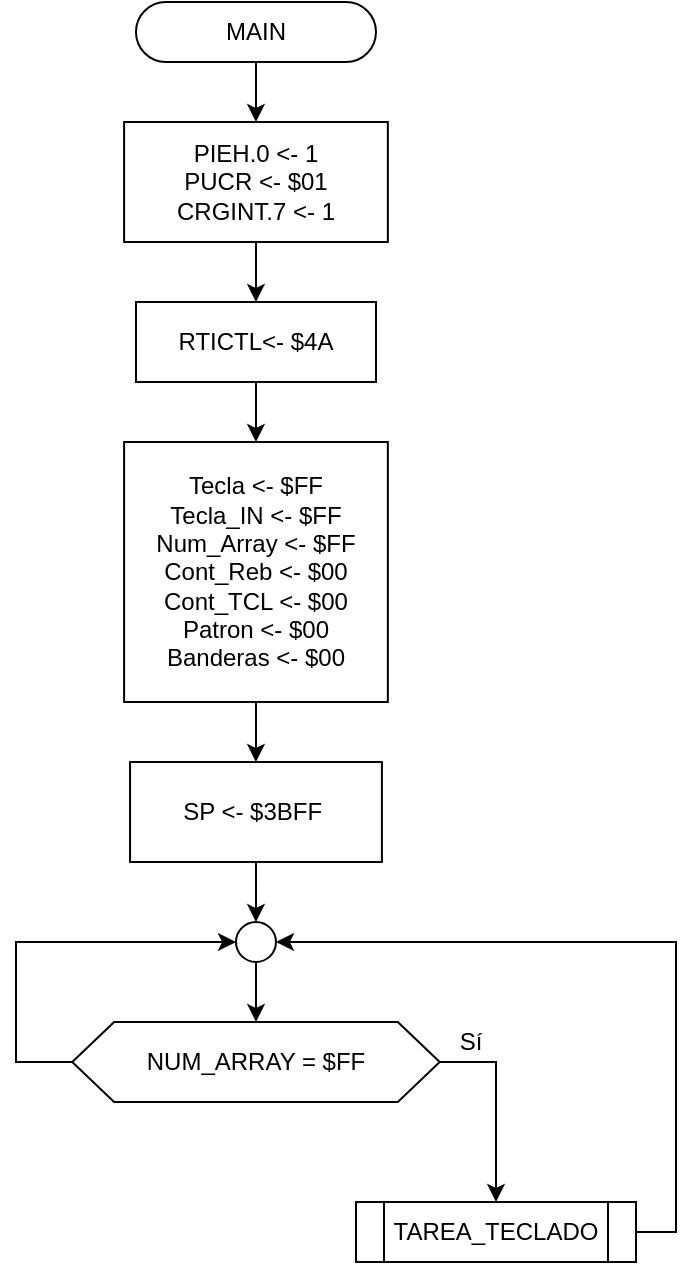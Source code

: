 <mxfile version="13.2.3"><diagram id="qp29LGe-_nLhnMj3iUD7" name="Page-1"><mxGraphModel dx="850" dy="955" grid="1" gridSize="10" guides="1" tooltips="1" connect="1" arrows="1" fold="1" page="1" pageScale="1" pageWidth="827" pageHeight="1169" math="0" shadow="0"><root><mxCell id="0"/><mxCell id="1" parent="0"/><mxCell id="hSEX5lZA5mG8osrFay_L-1" style="edgeStyle=orthogonalEdgeStyle;rounded=0;orthogonalLoop=1;jettySize=auto;html=1;exitX=0.5;exitY=1;exitDx=0;exitDy=0;entryX=0.5;entryY=0;entryDx=0;entryDy=0;" edge="1" parent="1" source="hSEX5lZA5mG8osrFay_L-2" target="hSEX5lZA5mG8osrFay_L-3"><mxGeometry relative="1" as="geometry"/></mxCell><mxCell id="hSEX5lZA5mG8osrFay_L-2" value="MAIN" style="rounded=1;whiteSpace=wrap;html=1;fontSize=12;glass=0;strokeWidth=1;shadow=0;arcSize=50;" vertex="1" parent="1"><mxGeometry x="189.99" y="190" width="120" height="30" as="geometry"/></mxCell><mxCell id="hSEX5lZA5mG8osrFay_L-5" style="edgeStyle=orthogonalEdgeStyle;rounded=0;orthogonalLoop=1;jettySize=auto;html=1;exitX=0.5;exitY=1;exitDx=0;exitDy=0;entryX=0.5;entryY=0;entryDx=0;entryDy=0;" edge="1" parent="1" source="hSEX5lZA5mG8osrFay_L-3" target="hSEX5lZA5mG8osrFay_L-4"><mxGeometry relative="1" as="geometry"/></mxCell><mxCell id="hSEX5lZA5mG8osrFay_L-3" value="PIEH.0 &amp;lt;- 1&lt;br&gt;PUCR &amp;lt;- $01&lt;br&gt;CRGINT.7 &amp;lt;- 1&lt;br&gt;" style="rounded=0;whiteSpace=wrap;html=1;" vertex="1" parent="1"><mxGeometry x="184.06" y="250" width="131.86" height="60" as="geometry"/></mxCell><mxCell id="hSEX5lZA5mG8osrFay_L-7" style="edgeStyle=orthogonalEdgeStyle;rounded=0;orthogonalLoop=1;jettySize=auto;html=1;exitX=0.5;exitY=1;exitDx=0;exitDy=0;entryX=0.5;entryY=0;entryDx=0;entryDy=0;" edge="1" parent="1" source="hSEX5lZA5mG8osrFay_L-4" target="hSEX5lZA5mG8osrFay_L-6"><mxGeometry relative="1" as="geometry"/></mxCell><mxCell id="hSEX5lZA5mG8osrFay_L-4" value="&lt;span&gt;RTICTL&amp;lt;- $4A&lt;/span&gt;" style="rounded=0;whiteSpace=wrap;html=1;" vertex="1" parent="1"><mxGeometry x="189.99" y="340" width="120" height="40" as="geometry"/></mxCell><mxCell id="hSEX5lZA5mG8osrFay_L-9" style="edgeStyle=orthogonalEdgeStyle;rounded=0;orthogonalLoop=1;jettySize=auto;html=1;exitX=0.5;exitY=1;exitDx=0;exitDy=0;" edge="1" parent="1" source="hSEX5lZA5mG8osrFay_L-6" target="hSEX5lZA5mG8osrFay_L-8"><mxGeometry relative="1" as="geometry"/></mxCell><mxCell id="hSEX5lZA5mG8osrFay_L-6" value="Tecla &amp;lt;- $FF&lt;br&gt;Tecla_IN &amp;lt;- $FF&lt;br&gt;Num_Array &amp;lt;- $FF&lt;br&gt;Cont_Reb &amp;lt;- $00&lt;br&gt;Cont_TCL &amp;lt;- $00&lt;br&gt;Patron &amp;lt;- $00&lt;br&gt;Banderas &amp;lt;- $00&lt;br&gt;" style="rounded=0;whiteSpace=wrap;html=1;" vertex="1" parent="1"><mxGeometry x="184.06" y="410" width="131.86" height="130" as="geometry"/></mxCell><mxCell id="hSEX5lZA5mG8osrFay_L-11" style="edgeStyle=orthogonalEdgeStyle;rounded=0;orthogonalLoop=1;jettySize=auto;html=1;exitX=0.5;exitY=1;exitDx=0;exitDy=0;" edge="1" parent="1" source="hSEX5lZA5mG8osrFay_L-8" target="hSEX5lZA5mG8osrFay_L-10"><mxGeometry relative="1" as="geometry"/></mxCell><mxCell id="hSEX5lZA5mG8osrFay_L-8" value="SP &amp;lt;-&amp;nbsp;$3BFF&amp;nbsp;" style="rounded=0;whiteSpace=wrap;html=1;" vertex="1" parent="1"><mxGeometry x="187.03" y="570" width="125.92" height="50" as="geometry"/></mxCell><mxCell id="hSEX5lZA5mG8osrFay_L-14" style="edgeStyle=orthogonalEdgeStyle;rounded=0;orthogonalLoop=1;jettySize=auto;html=1;exitX=0.5;exitY=1;exitDx=0;exitDy=0;" edge="1" parent="1" source="hSEX5lZA5mG8osrFay_L-10" target="hSEX5lZA5mG8osrFay_L-12"><mxGeometry relative="1" as="geometry"/></mxCell><mxCell id="hSEX5lZA5mG8osrFay_L-10" value="" style="ellipse;whiteSpace=wrap;html=1;aspect=fixed;" vertex="1" parent="1"><mxGeometry x="239.99" y="650" width="20" height="20" as="geometry"/></mxCell><mxCell id="hSEX5lZA5mG8osrFay_L-13" style="edgeStyle=orthogonalEdgeStyle;rounded=0;orthogonalLoop=1;jettySize=auto;html=1;exitX=0;exitY=0.5;exitDx=0;exitDy=0;entryX=0;entryY=0.5;entryDx=0;entryDy=0;" edge="1" parent="1" source="hSEX5lZA5mG8osrFay_L-12" target="hSEX5lZA5mG8osrFay_L-10"><mxGeometry relative="1" as="geometry"><Array as="points"><mxPoint x="130" y="720"/><mxPoint x="130" y="660"/></Array></mxGeometry></mxCell><mxCell id="hSEX5lZA5mG8osrFay_L-19" style="edgeStyle=orthogonalEdgeStyle;rounded=0;orthogonalLoop=1;jettySize=auto;html=1;exitX=1;exitY=0.5;exitDx=0;exitDy=0;entryX=0.5;entryY=0;entryDx=0;entryDy=0;" edge="1" parent="1" source="hSEX5lZA5mG8osrFay_L-12" target="hSEX5lZA5mG8osrFay_L-18"><mxGeometry relative="1" as="geometry"/></mxCell><mxCell id="hSEX5lZA5mG8osrFay_L-12" value="NUM_ARRAY = $FF" style="shape=hexagon;perimeter=hexagonPerimeter2;whiteSpace=wrap;html=1;size=0.114;" vertex="1" parent="1"><mxGeometry x="158.11" y="700" width="183.76" height="40" as="geometry"/></mxCell><mxCell id="hSEX5lZA5mG8osrFay_L-20" style="edgeStyle=orthogonalEdgeStyle;rounded=0;orthogonalLoop=1;jettySize=auto;html=1;exitX=1;exitY=0.5;exitDx=0;exitDy=0;entryX=1;entryY=0.5;entryDx=0;entryDy=0;" edge="1" parent="1" source="hSEX5lZA5mG8osrFay_L-18" target="hSEX5lZA5mG8osrFay_L-10"><mxGeometry relative="1" as="geometry"><Array as="points"><mxPoint x="460" y="805"/><mxPoint x="460" y="660"/></Array></mxGeometry></mxCell><mxCell id="hSEX5lZA5mG8osrFay_L-18" value="TAREA_TECLADO" style="shape=process;whiteSpace=wrap;html=1;backgroundOutline=1;" vertex="1" parent="1"><mxGeometry x="300" y="790" width="140" height="30" as="geometry"/></mxCell><mxCell id="hSEX5lZA5mG8osrFay_L-21" value="Sí" style="text;html=1;align=center;verticalAlign=middle;resizable=0;points=[];autosize=1;" vertex="1" parent="1"><mxGeometry x="341.87" y="700" width="30" height="20" as="geometry"/></mxCell></root></mxGraphModel></diagram></mxfile>